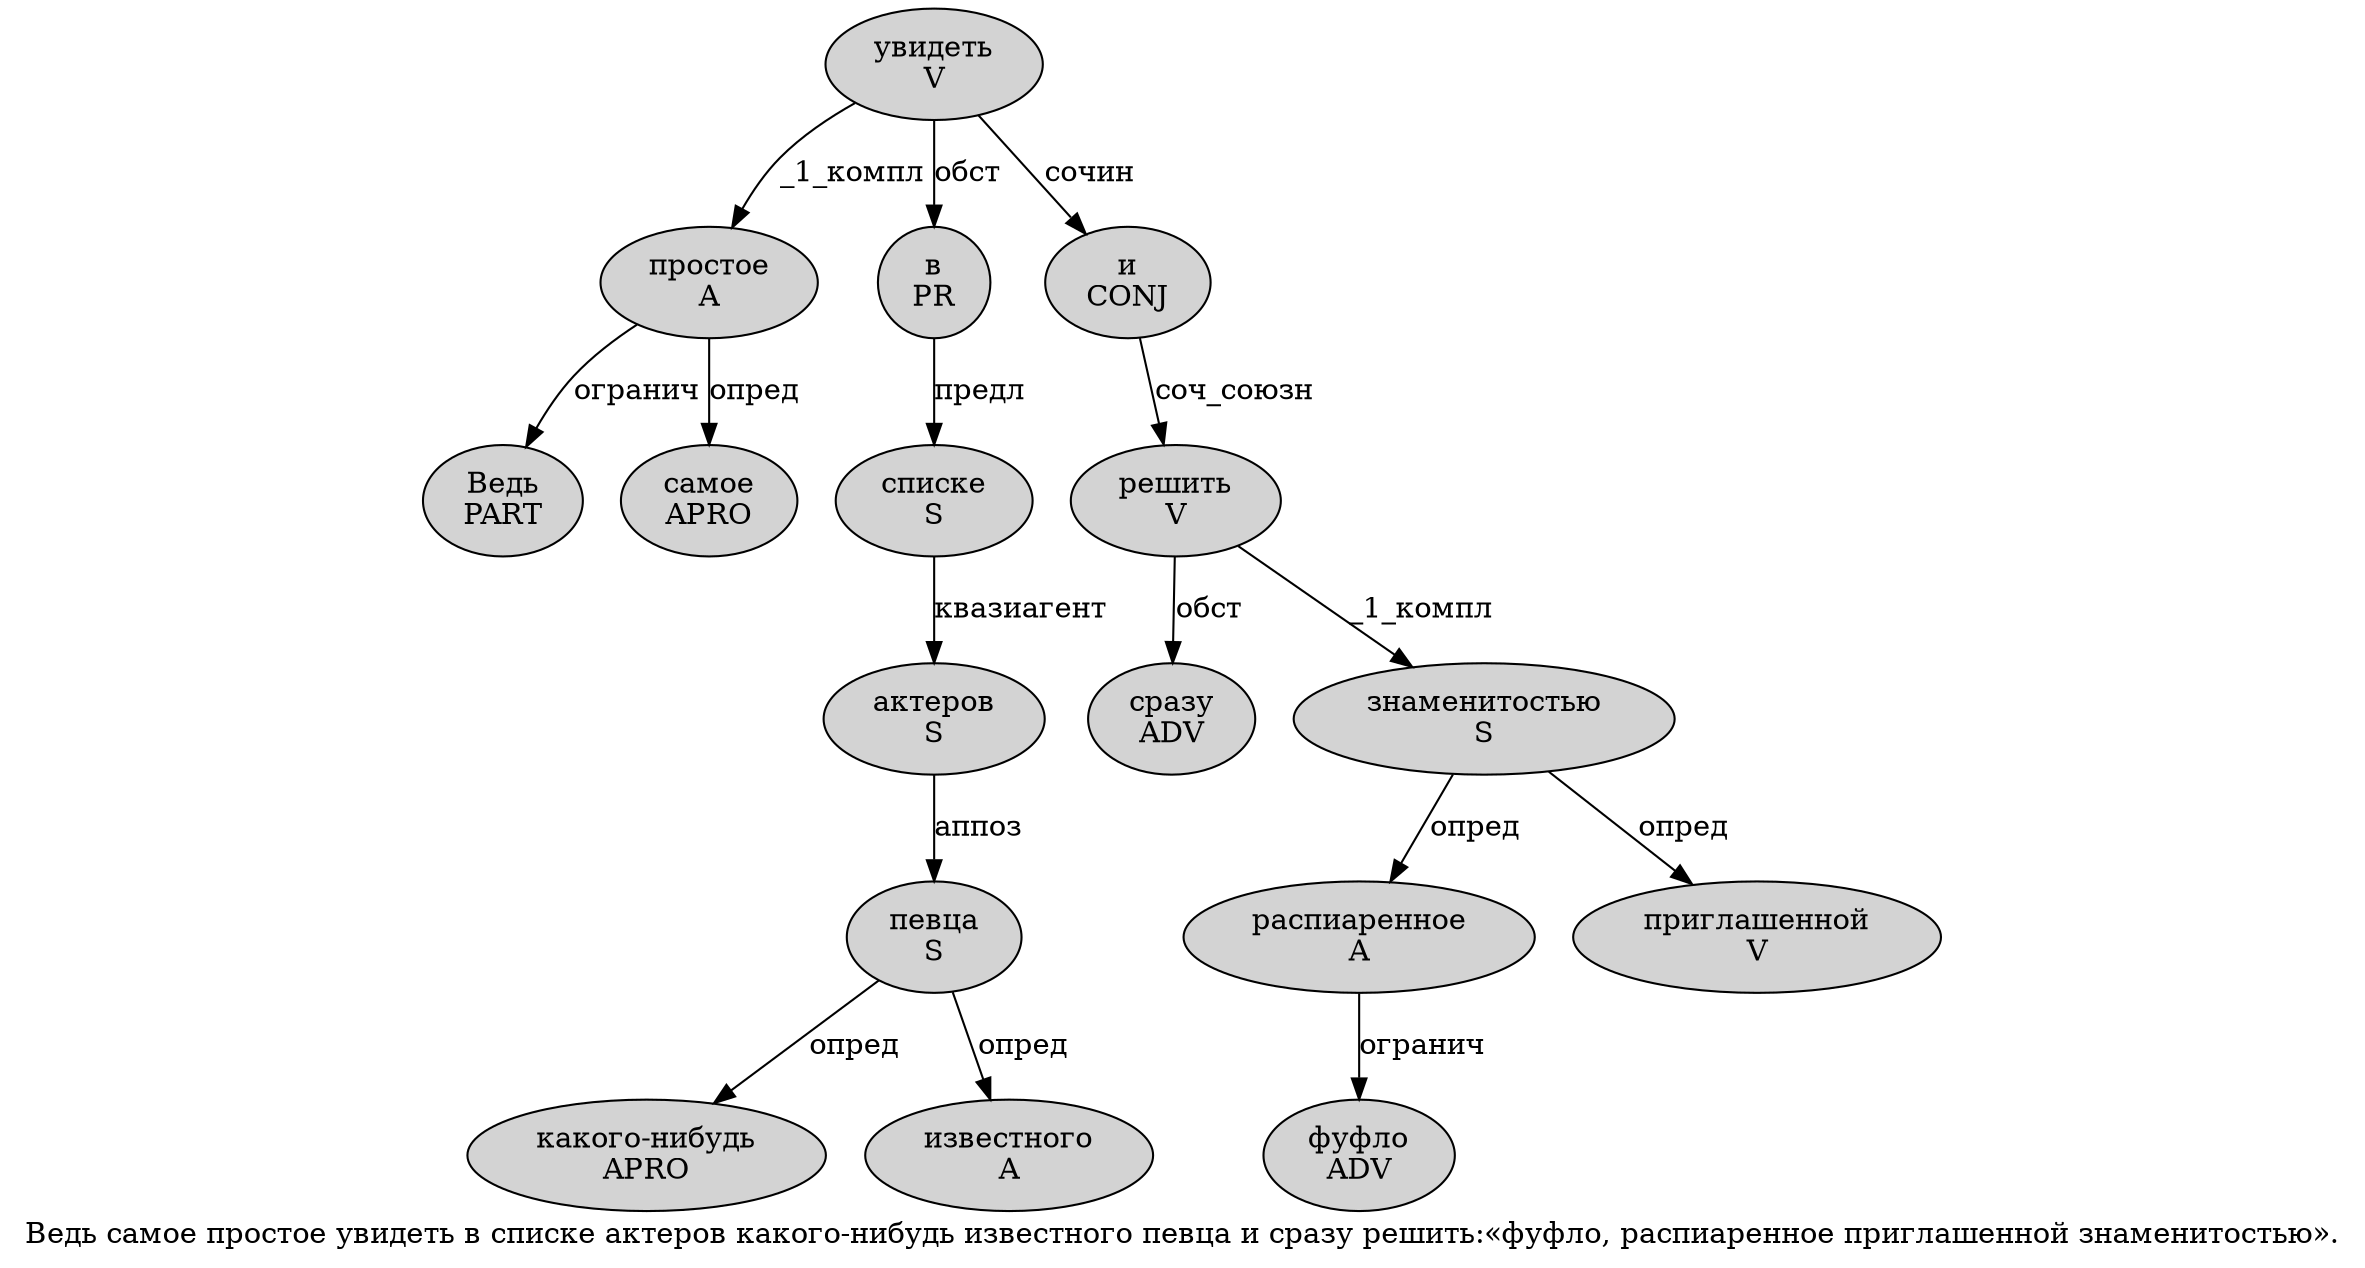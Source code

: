 digraph SENTENCE_760 {
	graph [label="Ведь самое простое увидеть в списке актеров какого-нибудь известного певца и сразу решить:«фуфло, распиаренное приглашенной знаменитостью»."]
	node [style=filled]
		0 [label="Ведь
PART" color="" fillcolor=lightgray penwidth=1 shape=ellipse]
		1 [label="самое
APRO" color="" fillcolor=lightgray penwidth=1 shape=ellipse]
		2 [label="простое
A" color="" fillcolor=lightgray penwidth=1 shape=ellipse]
		3 [label="увидеть
V" color="" fillcolor=lightgray penwidth=1 shape=ellipse]
		4 [label="в
PR" color="" fillcolor=lightgray penwidth=1 shape=ellipse]
		5 [label="списке
S" color="" fillcolor=lightgray penwidth=1 shape=ellipse]
		6 [label="актеров
S" color="" fillcolor=lightgray penwidth=1 shape=ellipse]
		7 [label="какого-нибудь
APRO" color="" fillcolor=lightgray penwidth=1 shape=ellipse]
		8 [label="известного
A" color="" fillcolor=lightgray penwidth=1 shape=ellipse]
		9 [label="певца
S" color="" fillcolor=lightgray penwidth=1 shape=ellipse]
		10 [label="и
CONJ" color="" fillcolor=lightgray penwidth=1 shape=ellipse]
		11 [label="сразу
ADV" color="" fillcolor=lightgray penwidth=1 shape=ellipse]
		12 [label="решить
V" color="" fillcolor=lightgray penwidth=1 shape=ellipse]
		15 [label="фуфло
ADV" color="" fillcolor=lightgray penwidth=1 shape=ellipse]
		17 [label="распиаренное
A" color="" fillcolor=lightgray penwidth=1 shape=ellipse]
		18 [label="приглашенной
V" color="" fillcolor=lightgray penwidth=1 shape=ellipse]
		19 [label="знаменитостью
S" color="" fillcolor=lightgray penwidth=1 shape=ellipse]
			9 -> 7 [label="опред"]
			9 -> 8 [label="опред"]
			6 -> 9 [label="аппоз"]
			4 -> 5 [label="предл"]
			12 -> 11 [label="обст"]
			12 -> 19 [label="_1_компл"]
			19 -> 17 [label="опред"]
			19 -> 18 [label="опред"]
			3 -> 2 [label="_1_компл"]
			3 -> 4 [label="обст"]
			3 -> 10 [label="сочин"]
			5 -> 6 [label="квазиагент"]
			2 -> 0 [label="огранич"]
			2 -> 1 [label="опред"]
			17 -> 15 [label="огранич"]
			10 -> 12 [label="соч_союзн"]
}